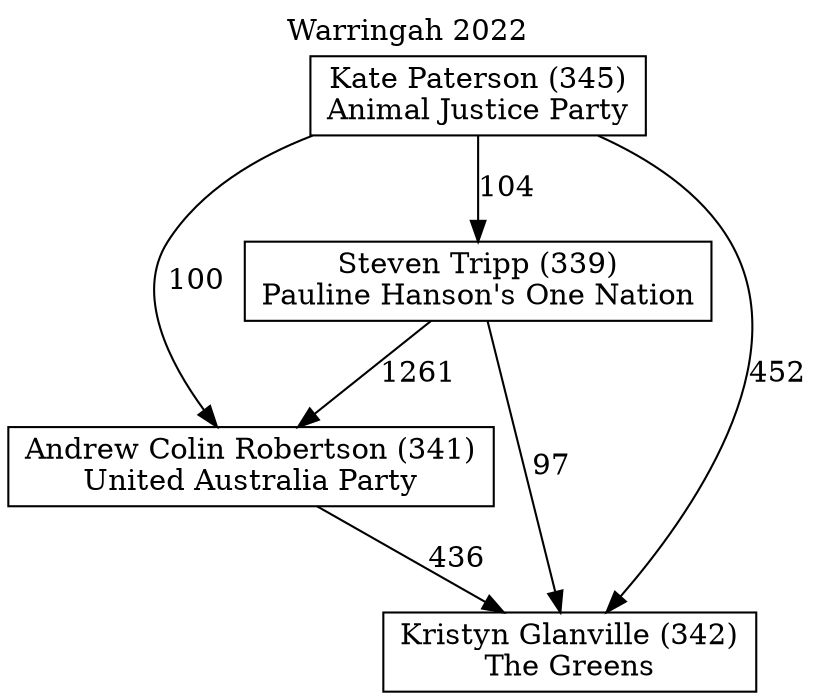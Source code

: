 // House preference flow
digraph "Kristyn Glanville (342)_Warringah_2022" {
	graph [label="Warringah 2022" labelloc=t mclimit=10]
	node [shape=box]
	"Kate Paterson (345)" [label="Kate Paterson (345)
Animal Justice Party"]
	"Andrew Colin Robertson (341)" [label="Andrew Colin Robertson (341)
United Australia Party"]
	"Steven Tripp (339)" [label="Steven Tripp (339)
Pauline Hanson's One Nation"]
	"Kristyn Glanville (342)" [label="Kristyn Glanville (342)
The Greens"]
	"Steven Tripp (339)" -> "Andrew Colin Robertson (341)" [label=1261]
	"Kate Paterson (345)" -> "Steven Tripp (339)" [label=104]
	"Steven Tripp (339)" -> "Kristyn Glanville (342)" [label=97]
	"Kate Paterson (345)" -> "Kristyn Glanville (342)" [label=452]
	"Andrew Colin Robertson (341)" -> "Kristyn Glanville (342)" [label=436]
	"Kate Paterson (345)" -> "Andrew Colin Robertson (341)" [label=100]
}

